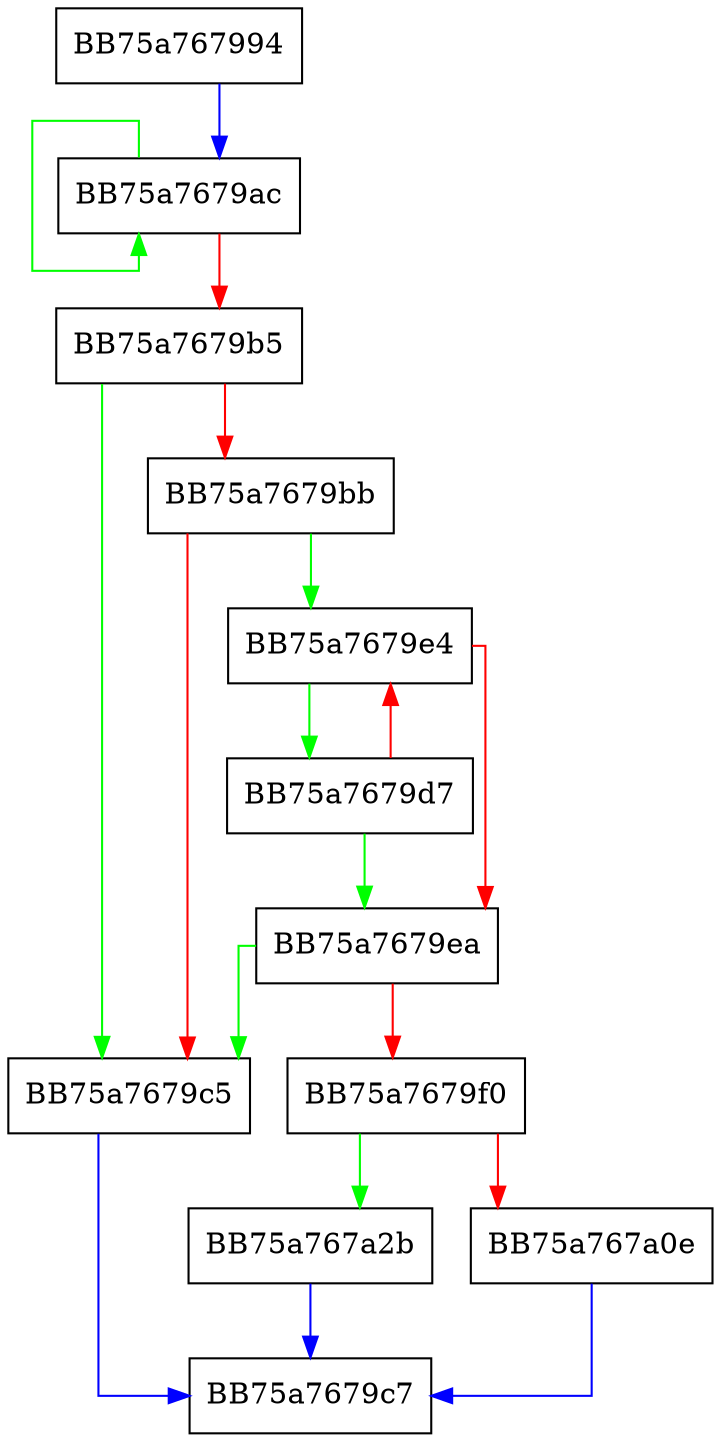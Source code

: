 digraph isHtmlPart {
  node [shape="box"];
  graph [splines=ortho];
  BB75a767994 -> BB75a7679ac [color="blue"];
  BB75a7679ac -> BB75a7679ac [color="green"];
  BB75a7679ac -> BB75a7679b5 [color="red"];
  BB75a7679b5 -> BB75a7679c5 [color="green"];
  BB75a7679b5 -> BB75a7679bb [color="red"];
  BB75a7679bb -> BB75a7679e4 [color="green"];
  BB75a7679bb -> BB75a7679c5 [color="red"];
  BB75a7679c5 -> BB75a7679c7 [color="blue"];
  BB75a7679d7 -> BB75a7679ea [color="green"];
  BB75a7679d7 -> BB75a7679e4 [color="red"];
  BB75a7679e4 -> BB75a7679d7 [color="green"];
  BB75a7679e4 -> BB75a7679ea [color="red"];
  BB75a7679ea -> BB75a7679c5 [color="green"];
  BB75a7679ea -> BB75a7679f0 [color="red"];
  BB75a7679f0 -> BB75a767a2b [color="green"];
  BB75a7679f0 -> BB75a767a0e [color="red"];
  BB75a767a0e -> BB75a7679c7 [color="blue"];
  BB75a767a2b -> BB75a7679c7 [color="blue"];
}